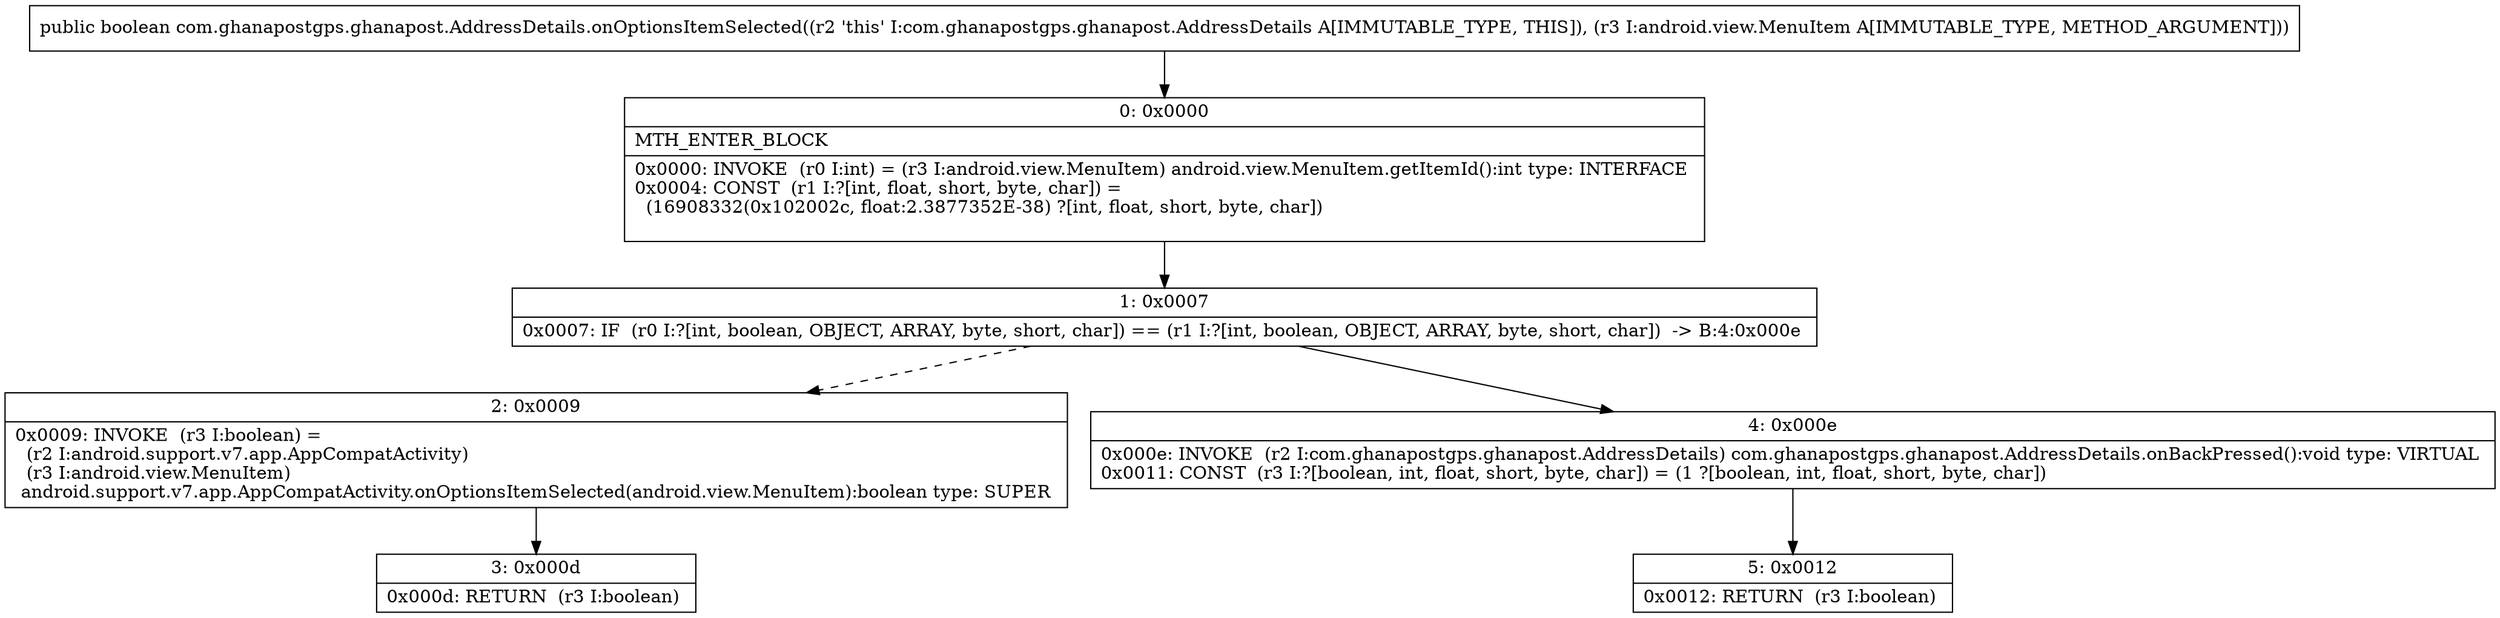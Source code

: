 digraph "CFG forcom.ghanapostgps.ghanapost.AddressDetails.onOptionsItemSelected(Landroid\/view\/MenuItem;)Z" {
Node_0 [shape=record,label="{0\:\ 0x0000|MTH_ENTER_BLOCK\l|0x0000: INVOKE  (r0 I:int) = (r3 I:android.view.MenuItem) android.view.MenuItem.getItemId():int type: INTERFACE \l0x0004: CONST  (r1 I:?[int, float, short, byte, char]) = \l  (16908332(0x102002c, float:2.3877352E\-38) ?[int, float, short, byte, char])\l \l}"];
Node_1 [shape=record,label="{1\:\ 0x0007|0x0007: IF  (r0 I:?[int, boolean, OBJECT, ARRAY, byte, short, char]) == (r1 I:?[int, boolean, OBJECT, ARRAY, byte, short, char])  \-\> B:4:0x000e \l}"];
Node_2 [shape=record,label="{2\:\ 0x0009|0x0009: INVOKE  (r3 I:boolean) = \l  (r2 I:android.support.v7.app.AppCompatActivity)\l  (r3 I:android.view.MenuItem)\l android.support.v7.app.AppCompatActivity.onOptionsItemSelected(android.view.MenuItem):boolean type: SUPER \l}"];
Node_3 [shape=record,label="{3\:\ 0x000d|0x000d: RETURN  (r3 I:boolean) \l}"];
Node_4 [shape=record,label="{4\:\ 0x000e|0x000e: INVOKE  (r2 I:com.ghanapostgps.ghanapost.AddressDetails) com.ghanapostgps.ghanapost.AddressDetails.onBackPressed():void type: VIRTUAL \l0x0011: CONST  (r3 I:?[boolean, int, float, short, byte, char]) = (1 ?[boolean, int, float, short, byte, char]) \l}"];
Node_5 [shape=record,label="{5\:\ 0x0012|0x0012: RETURN  (r3 I:boolean) \l}"];
MethodNode[shape=record,label="{public boolean com.ghanapostgps.ghanapost.AddressDetails.onOptionsItemSelected((r2 'this' I:com.ghanapostgps.ghanapost.AddressDetails A[IMMUTABLE_TYPE, THIS]), (r3 I:android.view.MenuItem A[IMMUTABLE_TYPE, METHOD_ARGUMENT])) }"];
MethodNode -> Node_0;
Node_0 -> Node_1;
Node_1 -> Node_2[style=dashed];
Node_1 -> Node_4;
Node_2 -> Node_3;
Node_4 -> Node_5;
}

